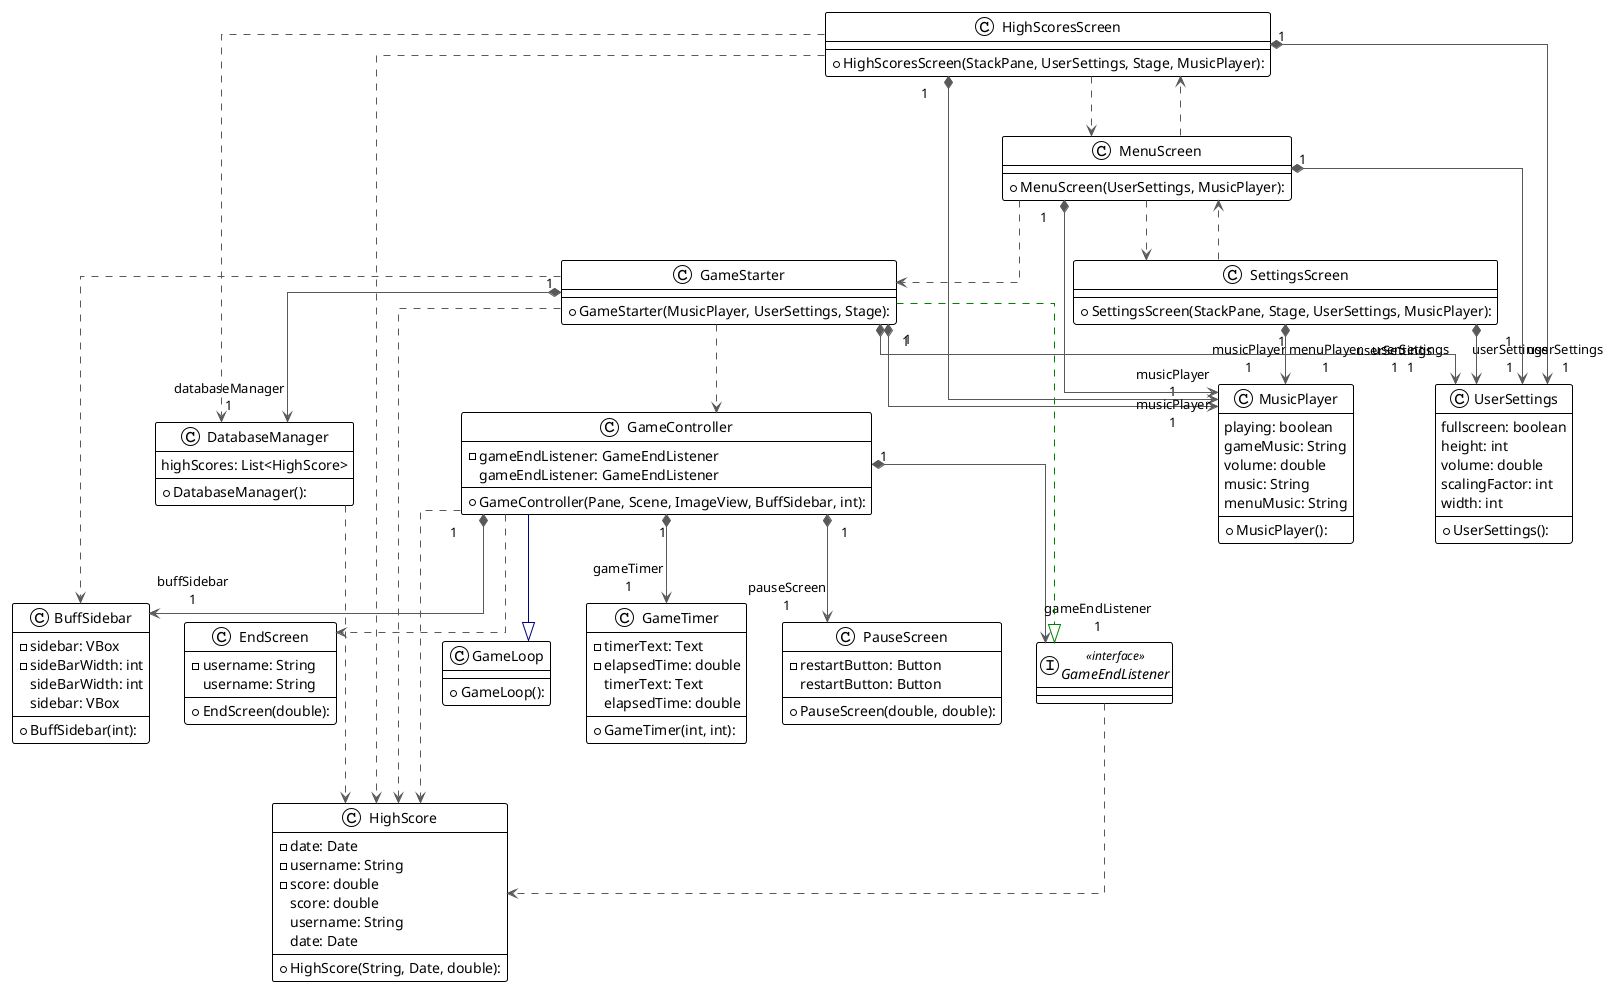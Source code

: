 @startuml

!theme plain
top to bottom direction
skinparam linetype ortho

class BuffSidebar {
  + BuffSidebar(int): 
  - sidebar: VBox
  - sideBarWidth: int
   sideBarWidth: int
   sidebar: VBox
}
class DatabaseManager {
  + DatabaseManager(): 
   highScores: List<HighScore>
}
class EndScreen {
  + EndScreen(double): 
  - username: String
   username: String
}
class GameController {
  + GameController(Pane, Scene, ImageView, BuffSidebar, int): 
  - gameEndListener: GameEndListener
   gameEndListener: GameEndListener
}
interface GameEndListener << interface >>
class GameLoop {
  + GameLoop(): 
}
class GameStarter {
  + GameStarter(MusicPlayer, UserSettings, Stage): 
}
class GameTimer {
  + GameTimer(int, int): 
  - timerText: Text
  - elapsedTime: double
   timerText: Text
   elapsedTime: double
}
class HighScore {
  + HighScore(String, Date, double): 
  - date: Date
  - username: String
  - score: double
   score: double
   username: String
   date: Date
}
class HighScoresScreen {
  + HighScoresScreen(StackPane, UserSettings, Stage, MusicPlayer): 
}
class MenuScreen {
  + MenuScreen(UserSettings, MusicPlayer): 
}
class MusicPlayer {
  + MusicPlayer(): 
   playing: boolean
   gameMusic: String
   volume: double
   music: String
   menuMusic: String
}
class PauseScreen {
  + PauseScreen(double, double): 
  - restartButton: Button
   restartButton: Button
}
class SettingsScreen {
  + SettingsScreen(StackPane, Stage, UserSettings, MusicPlayer): 
}
class UserSettings {
  + UserSettings(): 
   fullscreen: boolean
   height: int
   volume: double
   scalingFactor: int
   width: int
}

DatabaseManager   -[#595959,dashed]->  HighScore        
GameController   "1" *-[#595959,plain]-> "buffSidebar\n1" BuffSidebar      
GameController    -[#595959,dashed]->  EndScreen        
GameController   "1" *-[#595959,plain]-> "gameEndListener\n1" GameEndListener  
GameController    -[#000082,plain]-^  GameLoop         
GameController   "1" *-[#595959,plain]-> "gameTimer\n1" GameTimer        
GameController    -[#595959,dashed]->  HighScore        
GameController   "1" *-[#595959,plain]-> "pauseScreen\n1" PauseScreen      
GameEndListener   -[#595959,dashed]->  HighScore        
GameStarter       -[#595959,dashed]->  BuffSidebar      
GameStarter      "1" *-[#595959,plain]-> "databaseManager\n1" DatabaseManager  
GameStarter       -[#595959,dashed]->  GameController   
GameStarter       -[#008200,dashed]-^  GameEndListener  
GameStarter       -[#595959,dashed]->  HighScore        
GameStarter      "1" *-[#595959,plain]-> "musicPlayer\n1" MusicPlayer      
GameStarter      "1" *-[#595959,plain]-> "userSettings\n1" UserSettings     
HighScoresScreen  -[#595959,dashed]->  DatabaseManager  
HighScoresScreen  -[#595959,dashed]->  HighScore        
HighScoresScreen  -[#595959,dashed]->  MenuScreen       
HighScoresScreen "1" *-[#595959,plain]-> "musicPlayer\n1" MusicPlayer      
HighScoresScreen "1" *-[#595959,plain]-> "userSettings\n1" UserSettings     
MenuScreen        -[#595959,dashed]->  GameStarter      
MenuScreen        -[#595959,dashed]->  HighScoresScreen 
MenuScreen       "1" *-[#595959,plain]-> "musicPlayer\n1" MusicPlayer      
MenuScreen        -[#595959,dashed]->  SettingsScreen   
MenuScreen       "1" *-[#595959,plain]-> "userSettings\n1" UserSettings     
SettingsScreen    -[#595959,dashed]->  MenuScreen       
SettingsScreen   "1" *-[#595959,plain]-> "menuPlayer\n1" MusicPlayer      
SettingsScreen   "1" *-[#595959,plain]-> "userSettings\n1" UserSettings     
@enduml
